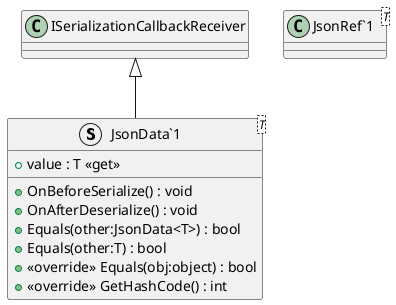 @startuml
struct "JsonData`1"<T> {
    + value : T <<get>>
    + OnBeforeSerialize() : void
    + OnAfterDeserialize() : void
    + Equals(other:JsonData<T>) : bool
    + Equals(other:T) : bool
    + <<override>> Equals(obj:object) : bool
    + <<override>> GetHashCode() : int
}
class "JsonRef`1"<T> {
}
ISerializationCallbackReceiver <|-- "JsonData`1"
@enduml
